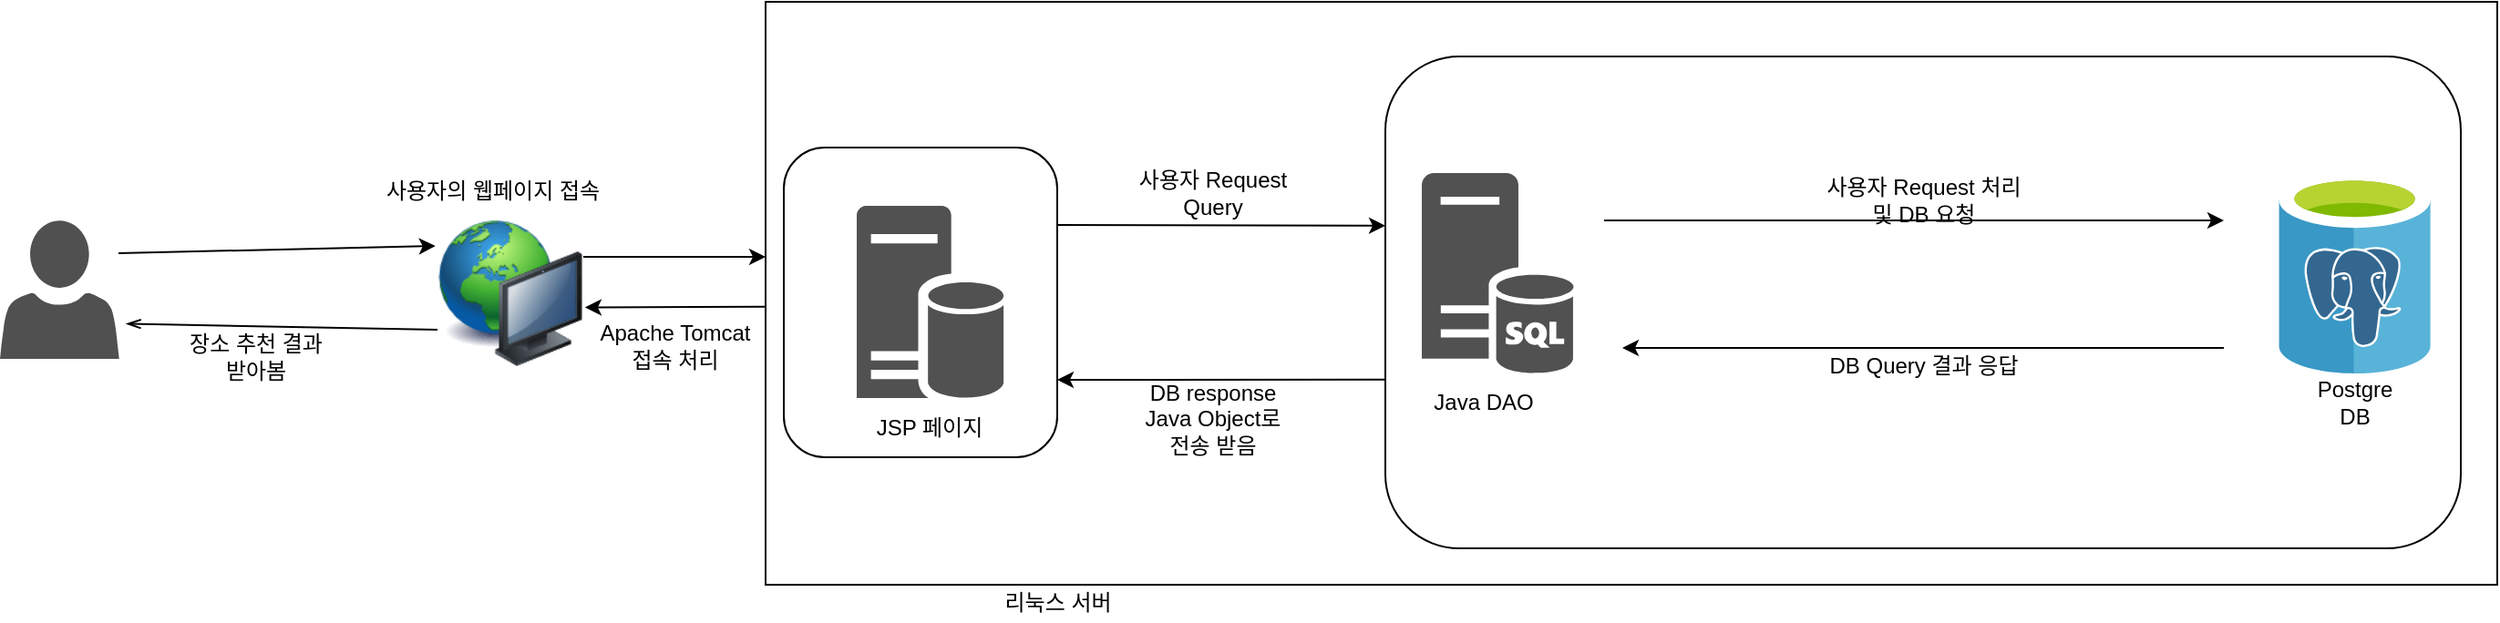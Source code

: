 <mxfile>
    <diagram id="2PkIVKXhVr3V0LMg7nIn" name="페이지-1">
        <mxGraphModel dx="1719" dy="316" grid="1" gridSize="10" guides="1" tooltips="1" connect="1" arrows="1" fold="1" page="1" pageScale="1" pageWidth="1169" pageHeight="827" math="0" shadow="0">
            <root>
                <mxCell id="0"/>
                <mxCell id="1" parent="0"/>
                <mxCell id="100" value="" style="rounded=0;whiteSpace=wrap;html=1;" vertex="1" parent="1">
                    <mxGeometry x="160" y="170" width="950" height="320" as="geometry"/>
                </mxCell>
                <mxCell id="73" value="" style="rounded=1;whiteSpace=wrap;html=1;" vertex="1" parent="1">
                    <mxGeometry x="500" y="200" width="590" height="270" as="geometry"/>
                </mxCell>
                <mxCell id="98" style="rounded=0;orthogonalLoop=1;jettySize=auto;html=1;exitX=1.059;exitY=0.746;exitDx=0;exitDy=0;startArrow=openThin;startFill=0;endArrow=none;endFill=0;exitPerimeter=0;entryX=0;entryY=0.75;entryDx=0;entryDy=0;" edge="1" parent="1" source="87" target="68">
                    <mxGeometry relative="1" as="geometry">
                        <mxPoint x="-110.0" y="420" as="targetPoint"/>
                    </mxGeometry>
                </mxCell>
                <mxCell id="68" value="" style="image;html=1;image=img/lib/clip_art/computers/Network_128x128.png" vertex="1" parent="1">
                    <mxGeometry x="-20" y="290" width="80" height="80" as="geometry"/>
                </mxCell>
                <mxCell id="71" value="" style="aspect=fixed;html=1;points=[];align=center;image;fontSize=12;image=img/lib/mscae/Azure_Database_for_PostgreSQL_servers.svg;" vertex="1" parent="1">
                    <mxGeometry x="990" y="264" width="83.6" height="110" as="geometry"/>
                </mxCell>
                <mxCell id="74" value="" style="pointerEvents=1;shadow=0;dashed=0;html=1;strokeColor=none;labelPosition=center;verticalLabelPosition=bottom;verticalAlign=top;align=center;fillColor=#515151;shape=mxgraph.mscae.system_center.central_administration_site_sql" vertex="1" parent="1">
                    <mxGeometry x="520" y="264" width="83.6" height="110" as="geometry"/>
                </mxCell>
                <mxCell id="76" value="" style="endArrow=classic;startArrow=none;html=1;startFill=0;" edge="1" parent="1">
                    <mxGeometry width="50" height="50" relative="1" as="geometry">
                        <mxPoint x="620" y="290" as="sourcePoint"/>
                        <mxPoint x="960" y="290" as="targetPoint"/>
                    </mxGeometry>
                </mxCell>
                <mxCell id="77" value="Java DAO" style="text;html=1;strokeColor=none;fillColor=none;align=center;verticalAlign=middle;whiteSpace=wrap;rounded=0;" vertex="1" parent="1">
                    <mxGeometry x="520" y="380" width="68.2" height="20" as="geometry"/>
                </mxCell>
                <mxCell id="78" value="Postgre&lt;br&gt;DB" style="text;html=1;strokeColor=none;fillColor=none;align=center;verticalAlign=middle;whiteSpace=wrap;rounded=0;" vertex="1" parent="1">
                    <mxGeometry x="1011.8" y="380" width="40" height="20" as="geometry"/>
                </mxCell>
                <mxCell id="79" value="사용자 Request 처리&lt;br&gt;및 DB 요청" style="text;html=1;align=center;verticalAlign=middle;resizable=0;points=[];autosize=1;" vertex="1" parent="1">
                    <mxGeometry x="730" y="264" width="130" height="30" as="geometry"/>
                </mxCell>
                <mxCell id="81" value="" style="endArrow=classic;startArrow=none;html=1;startFill=0;" edge="1" parent="1">
                    <mxGeometry width="50" height="50" relative="1" as="geometry">
                        <mxPoint x="960" y="360" as="sourcePoint"/>
                        <mxPoint x="630" y="360" as="targetPoint"/>
                    </mxGeometry>
                </mxCell>
                <mxCell id="82" value="DB Query 결과 응답" style="text;html=1;align=center;verticalAlign=middle;resizable=0;points=[];autosize=1;" vertex="1" parent="1">
                    <mxGeometry x="735" y="360" width="120" height="20" as="geometry"/>
                </mxCell>
                <mxCell id="83" value="" style="rounded=1;whiteSpace=wrap;html=1;" vertex="1" parent="1">
                    <mxGeometry x="170" y="250" width="150" height="170" as="geometry"/>
                </mxCell>
                <mxCell id="85" value="" style="pointerEvents=1;shadow=0;dashed=0;html=1;strokeColor=none;labelPosition=center;verticalLabelPosition=bottom;verticalAlign=top;align=center;fillColor=#515151;shape=mxgraph.mscae.enterprise.database_server" vertex="1" parent="1">
                    <mxGeometry x="210" y="282" width="80.56" height="106" as="geometry"/>
                </mxCell>
                <mxCell id="86" value="JSP 페이지" style="text;html=1;strokeColor=none;fillColor=none;align=center;verticalAlign=middle;whiteSpace=wrap;rounded=0;" vertex="1" parent="1">
                    <mxGeometry x="216.18" y="394" width="68.2" height="20" as="geometry"/>
                </mxCell>
                <mxCell id="87" value="" style="pointerEvents=1;shadow=0;dashed=0;html=1;strokeColor=none;labelPosition=center;verticalLabelPosition=bottom;verticalAlign=top;align=center;fillColor=#505050;shape=mxgraph.mscae.intune.account_portal" vertex="1" parent="1">
                    <mxGeometry x="-260" y="290" width="65.36" height="76" as="geometry"/>
                </mxCell>
                <mxCell id="88" value="" style="endArrow=classic;startArrow=none;html=1;startFill=0;exitX=1;exitY=0.25;exitDx=0;exitDy=0;entryX=0;entryY=0.344;entryDx=0;entryDy=0;entryPerimeter=0;" edge="1" parent="1" source="83" target="73">
                    <mxGeometry width="50" height="50" relative="1" as="geometry">
                        <mxPoint x="180.0" y="580" as="sourcePoint"/>
                        <mxPoint x="440" y="293" as="targetPoint"/>
                    </mxGeometry>
                </mxCell>
                <mxCell id="89" value="사용자 Request&lt;br&gt;Query" style="text;html=1;align=center;verticalAlign=middle;resizable=0;points=[];autosize=1;" vertex="1" parent="1">
                    <mxGeometry x="355" y="260" width="100" height="30" as="geometry"/>
                </mxCell>
                <mxCell id="90" value="" style="endArrow=classic;startArrow=none;html=1;startFill=0;entryX=1;entryY=0.75;entryDx=0;entryDy=0;exitX=0;exitY=0.657;exitDx=0;exitDy=0;exitPerimeter=0;" edge="1" parent="1" source="73" target="83">
                    <mxGeometry width="50" height="50" relative="1" as="geometry">
                        <mxPoint x="430" y="378" as="sourcePoint"/>
                        <mxPoint x="510" y="302.88" as="targetPoint"/>
                    </mxGeometry>
                </mxCell>
                <mxCell id="91" value="DB response&lt;br&gt;Java Object로&lt;br&gt;전송 받음" style="text;html=1;align=center;verticalAlign=middle;resizable=0;points=[];autosize=1;" vertex="1" parent="1">
                    <mxGeometry x="360" y="374" width="90" height="50" as="geometry"/>
                </mxCell>
                <mxCell id="92" value="" style="endArrow=classic;html=1;exitX=0.994;exitY=0.237;exitDx=0;exitDy=0;exitPerimeter=0;entryX=-0.014;entryY=0.175;entryDx=0;entryDy=0;entryPerimeter=0;" edge="1" parent="1" source="87" target="68">
                    <mxGeometry width="50" height="50" relative="1" as="geometry">
                        <mxPoint x="320" y="300" as="sourcePoint"/>
                        <mxPoint x="370" y="250" as="targetPoint"/>
                    </mxGeometry>
                </mxCell>
                <mxCell id="93" value="사용자의 웹페이지 접속" style="text;html=1;align=center;verticalAlign=middle;resizable=0;points=[];autosize=1;" vertex="1" parent="1">
                    <mxGeometry x="-60" y="264" width="140" height="20" as="geometry"/>
                </mxCell>
                <mxCell id="94" value="" style="endArrow=classic;html=1;exitX=1;exitY=0.25;exitDx=0;exitDy=0;" edge="1" parent="1" source="68">
                    <mxGeometry width="50" height="50" relative="1" as="geometry">
                        <mxPoint x="-185.032" y="318.012" as="sourcePoint"/>
                        <mxPoint x="160" y="310" as="targetPoint"/>
                    </mxGeometry>
                </mxCell>
                <mxCell id="95" value="Apache Tomcat&lt;br&gt;접속 처리" style="text;html=1;align=center;verticalAlign=middle;resizable=0;points=[];autosize=1;" vertex="1" parent="1">
                    <mxGeometry x="60" y="344" width="100" height="30" as="geometry"/>
                </mxCell>
                <mxCell id="97" value="" style="endArrow=classic;html=1;exitX=0;exitY=0.523;exitDx=0;exitDy=0;entryX=1.012;entryY=0.597;entryDx=0;entryDy=0;entryPerimeter=0;exitPerimeter=0;" edge="1" parent="1" source="100" target="68">
                    <mxGeometry width="50" height="50" relative="1" as="geometry">
                        <mxPoint x="-185.032" y="318.012" as="sourcePoint"/>
                        <mxPoint x="-11.12" y="314" as="targetPoint"/>
                    </mxGeometry>
                </mxCell>
                <mxCell id="99" value="장소 추천 결과&lt;br&gt;받아봄" style="text;html=1;align=center;verticalAlign=middle;resizable=0;points=[];autosize=1;" vertex="1" parent="1">
                    <mxGeometry x="-165" y="350" width="90" height="30" as="geometry"/>
                </mxCell>
                <mxCell id="101" value="리눅스 서버" style="text;html=1;align=center;verticalAlign=middle;resizable=0;points=[];autosize=1;" vertex="1" parent="1">
                    <mxGeometry x="280" y="490" width="80" height="20" as="geometry"/>
                </mxCell>
            </root>
        </mxGraphModel>
    </diagram>
</mxfile>
